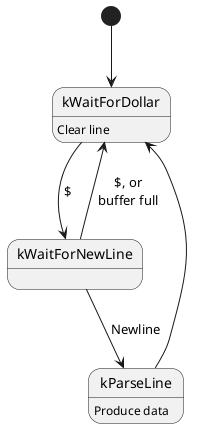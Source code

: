 @startuml

state kWaitForDollar : Clear line
state kWaitForNewLine
state kParseLine : Produce data

[*] --> kWaitForDollar
kWaitForDollar --> kWaitForNewLine : $
kWaitForNewLine --> kParseLine : Newline
kWaitForNewLine --> kWaitForDollar : $, or\nbuffer full
kParseLine --> kWaitForDollar

@enduml

